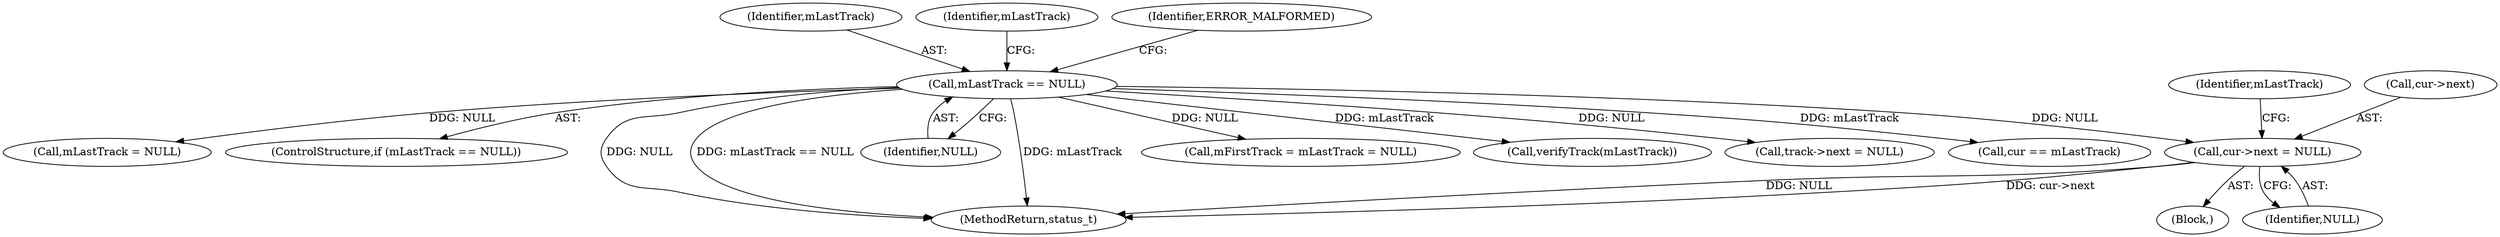 digraph "0_Android_f81038006b4c59a5a148dcad887371206033c28f_2@pointer" {
"1000593" [label="(Call,cur->next = NULL)"];
"1000432" [label="(Call,mLastTrack == NULL)"];
"1000566" [label="(Call,cur == mLastTrack)"];
"1000434" [label="(Identifier,NULL)"];
"1000574" [label="(Call,mLastTrack = NULL)"];
"1000431" [label="(ControlStructure,if (mLastTrack == NULL))"];
"1000593" [label="(Call,cur->next = NULL)"];
"1000599" [label="(Identifier,mLastTrack)"];
"1000578" [label="(Block,)"];
"1003289" [label="(MethodReturn,status_t)"];
"1000433" [label="(Identifier,mLastTrack)"];
"1000432" [label="(Call,mLastTrack == NULL)"];
"1000439" [label="(Identifier,mLastTrack)"];
"1000572" [label="(Call,mFirstTrack = mLastTrack = NULL)"];
"1000608" [label="(Call,verifyTrack(mLastTrack))"];
"1000594" [label="(Call,cur->next)"];
"1000436" [label="(Identifier,ERROR_MALFORMED)"];
"1000597" [label="(Identifier,NULL)"];
"1000460" [label="(Call,track->next = NULL)"];
"1000593" -> "1000578"  [label="AST: "];
"1000593" -> "1000597"  [label="CFG: "];
"1000594" -> "1000593"  [label="AST: "];
"1000597" -> "1000593"  [label="AST: "];
"1000599" -> "1000593"  [label="CFG: "];
"1000593" -> "1003289"  [label="DDG: NULL"];
"1000593" -> "1003289"  [label="DDG: cur->next"];
"1000432" -> "1000593"  [label="DDG: NULL"];
"1000432" -> "1000431"  [label="AST: "];
"1000432" -> "1000434"  [label="CFG: "];
"1000433" -> "1000432"  [label="AST: "];
"1000434" -> "1000432"  [label="AST: "];
"1000436" -> "1000432"  [label="CFG: "];
"1000439" -> "1000432"  [label="CFG: "];
"1000432" -> "1003289"  [label="DDG: NULL"];
"1000432" -> "1003289"  [label="DDG: mLastTrack == NULL"];
"1000432" -> "1003289"  [label="DDG: mLastTrack"];
"1000432" -> "1000460"  [label="DDG: NULL"];
"1000432" -> "1000566"  [label="DDG: mLastTrack"];
"1000432" -> "1000572"  [label="DDG: NULL"];
"1000432" -> "1000574"  [label="DDG: NULL"];
"1000432" -> "1000608"  [label="DDG: mLastTrack"];
}
